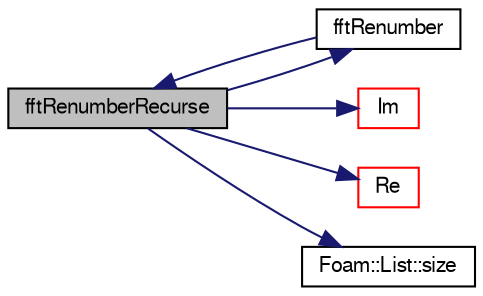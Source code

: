 digraph "fftRenumberRecurse"
{
  bgcolor="transparent";
  edge [fontname="FreeSans",fontsize="10",labelfontname="FreeSans",labelfontsize="10"];
  node [fontname="FreeSans",fontsize="10",shape=record];
  rankdir="LR";
  Node131289 [label="fftRenumberRecurse",height=0.2,width=0.4,color="black", fillcolor="grey75", style="filled", fontcolor="black"];
  Node131289 -> Node131290 [color="midnightblue",fontsize="10",style="solid",fontname="FreeSans"];
  Node131290 [label="fftRenumber",height=0.2,width=0.4,color="black",URL="$a21124.html#a0b114ce7e16b27a10e1789c883133827"];
  Node131290 -> Node131289 [color="midnightblue",fontsize="10",style="solid",fontname="FreeSans"];
  Node131289 -> Node131291 [color="midnightblue",fontsize="10",style="solid",fontname="FreeSans"];
  Node131291 [label="Im",height=0.2,width=0.4,color="red",URL="$a21124.html#a2aa28e1d6a7dc902f1c5ab7138866d73"];
  Node131289 -> Node131297 [color="midnightblue",fontsize="10",style="solid",fontname="FreeSans"];
  Node131297 [label="Re",height=0.2,width=0.4,color="red",URL="$a21124.html#affa366970bcbe0f7ccf7c85557a3e12b"];
  Node131289 -> Node131298 [color="midnightblue",fontsize="10",style="solid",fontname="FreeSans"];
  Node131298 [label="Foam::List::size",height=0.2,width=0.4,color="black",URL="$a25694.html#a8a5f6fa29bd4b500caf186f60245b384",tooltip="Override size to be inconsistent with allocated storage. "];
}
